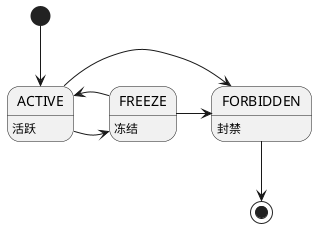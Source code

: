 @startuml
[*] --> ACTIVE
ACTIVE -> FREEZE
ACTIVE:活跃
FREEZE:冻结
FORBIDDEN:封禁
FREEZE -> FORBIDDEN
ACTIVE -> FORBIDDEN
FREEZE -> ACTIVE
FORBIDDEN -->[*]
@enduml